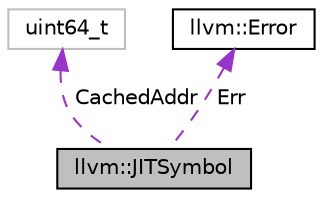 digraph "llvm::JITSymbol"
{
 // LATEX_PDF_SIZE
  bgcolor="transparent";
  edge [fontname="Helvetica",fontsize="10",labelfontname="Helvetica",labelfontsize="10"];
  node [fontname="Helvetica",fontsize="10",shape=record];
  Node1 [label="llvm::JITSymbol",height=0.2,width=0.4,color="black", fillcolor="grey75", style="filled", fontcolor="black",tooltip="Represents a symbol in the JIT."];
  Node2 -> Node1 [dir="back",color="darkorchid3",fontsize="10",style="dashed",label=" CachedAddr" ,fontname="Helvetica"];
  Node2 [label="uint64_t",height=0.2,width=0.4,color="grey75",tooltip=" "];
  Node3 -> Node1 [dir="back",color="darkorchid3",fontsize="10",style="dashed",label=" Err" ,fontname="Helvetica"];
  Node3 [label="llvm::Error",height=0.2,width=0.4,color="black",URL="$classllvm_1_1Error.html",tooltip="Lightweight error class with error context and mandatory checking."];
}
